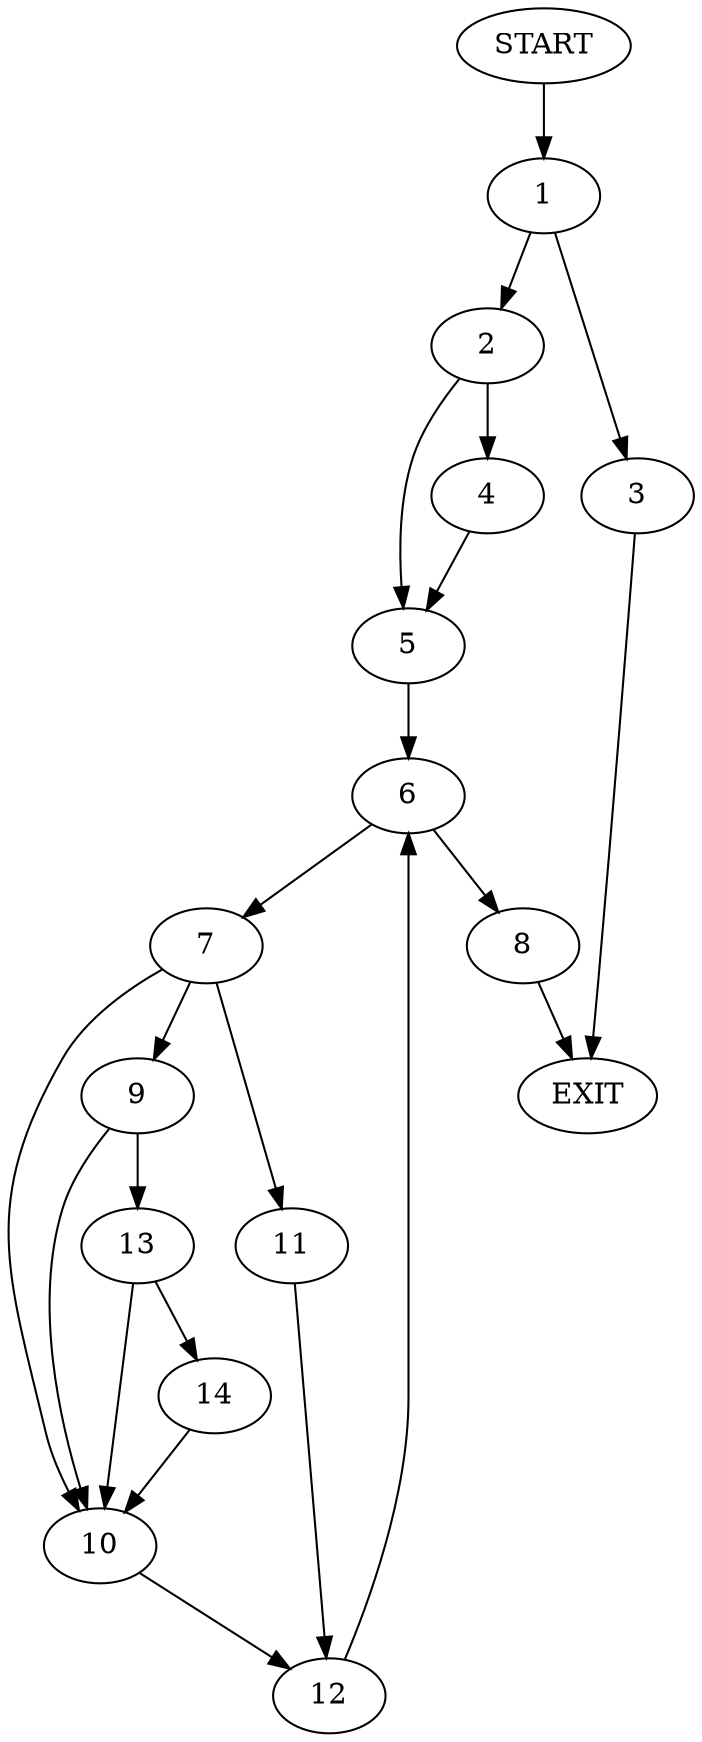 digraph {
0 [label="START"]
15 [label="EXIT"]
0 -> 1
1 -> 2
1 -> 3
2 -> 4
2 -> 5
3 -> 15
4 -> 5
5 -> 6
6 -> 7
6 -> 8
7 -> 9
7 -> 10
7 -> 11
8 -> 15
11 -> 12
9 -> 13
9 -> 10
10 -> 12
13 -> 10
13 -> 14
14 -> 10
12 -> 6
}
